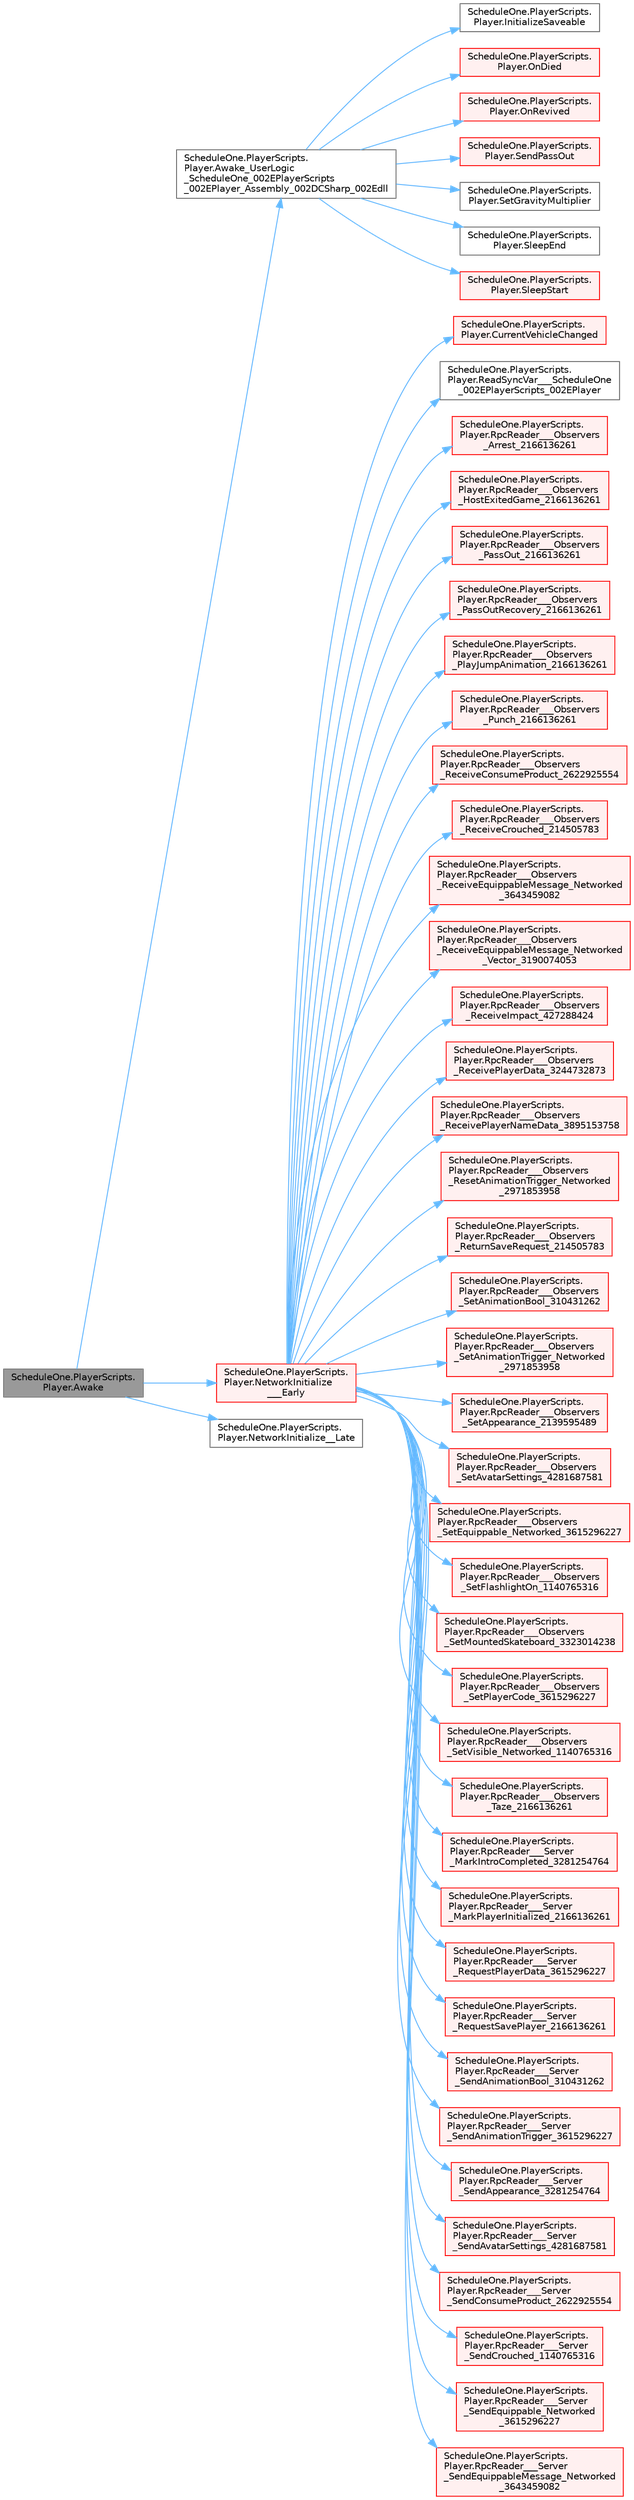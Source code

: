 digraph "ScheduleOne.PlayerScripts.Player.Awake"
{
 // LATEX_PDF_SIZE
  bgcolor="transparent";
  edge [fontname=Helvetica,fontsize=10,labelfontname=Helvetica,labelfontsize=10];
  node [fontname=Helvetica,fontsize=10,shape=box,height=0.2,width=0.4];
  rankdir="LR";
  Node1 [id="Node000001",label="ScheduleOne.PlayerScripts.\lPlayer.Awake",height=0.2,width=0.4,color="gray40", fillcolor="grey60", style="filled", fontcolor="black",tooltip=" "];
  Node1 -> Node2 [id="edge1_Node000001_Node000002",color="steelblue1",style="solid",tooltip=" "];
  Node2 [id="Node000002",label="ScheduleOne.PlayerScripts.\lPlayer.Awake_UserLogic\l_ScheduleOne_002EPlayerScripts\l_002EPlayer_Assembly_002DCSharp_002Edll",height=0.2,width=0.4,color="grey40", fillcolor="white", style="filled",URL="$class_schedule_one_1_1_player_scripts_1_1_player.html#aebba5dfee8387270713116250870e65d",tooltip=" "];
  Node2 -> Node3 [id="edge2_Node000002_Node000003",color="steelblue1",style="solid",tooltip=" "];
  Node3 [id="Node000003",label="ScheduleOne.PlayerScripts.\lPlayer.InitializeSaveable",height=0.2,width=0.4,color="grey40", fillcolor="white", style="filled",URL="$class_schedule_one_1_1_player_scripts_1_1_player.html#ab0ebb1971326fc030800d5137cb2214c",tooltip=" "];
  Node2 -> Node4 [id="edge3_Node000002_Node000004",color="steelblue1",style="solid",tooltip=" "];
  Node4 [id="Node000004",label="ScheduleOne.PlayerScripts.\lPlayer.OnDied",height=0.2,width=0.4,color="red", fillcolor="#FFF0F0", style="filled",URL="$class_schedule_one_1_1_player_scripts_1_1_player.html#a771f0300cfa196ea61732e0f9420fbf5",tooltip=" "];
  Node2 -> Node13 [id="edge4_Node000002_Node000013",color="steelblue1",style="solid",tooltip=" "];
  Node13 [id="Node000013",label="ScheduleOne.PlayerScripts.\lPlayer.OnRevived",height=0.2,width=0.4,color="red", fillcolor="#FFF0F0", style="filled",URL="$class_schedule_one_1_1_player_scripts_1_1_player.html#ab8a11394065b326f080c958879ef76b6",tooltip=" "];
  Node2 -> Node14 [id="edge5_Node000002_Node000014",color="steelblue1",style="solid",tooltip=" "];
  Node14 [id="Node000014",label="ScheduleOne.PlayerScripts.\lPlayer.SendPassOut",height=0.2,width=0.4,color="red", fillcolor="#FFF0F0", style="filled",URL="$class_schedule_one_1_1_player_scripts_1_1_player.html#acc457ecb3568e6a62e30b1d662597176",tooltip=" "];
  Node2 -> Node20 [id="edge6_Node000002_Node000020",color="steelblue1",style="solid",tooltip=" "];
  Node20 [id="Node000020",label="ScheduleOne.PlayerScripts.\lPlayer.SetGravityMultiplier",height=0.2,width=0.4,color="grey40", fillcolor="white", style="filled",URL="$class_schedule_one_1_1_player_scripts_1_1_player.html#af166c98cb135a85c4e9b39a0c1fc8378",tooltip=" "];
  Node2 -> Node21 [id="edge7_Node000002_Node000021",color="steelblue1",style="solid",tooltip=" "];
  Node21 [id="Node000021",label="ScheduleOne.PlayerScripts.\lPlayer.SleepEnd",height=0.2,width=0.4,color="grey40", fillcolor="white", style="filled",URL="$class_schedule_one_1_1_player_scripts_1_1_player.html#a30d84aa459de86327f241817a9d944fd",tooltip=" "];
  Node2 -> Node22 [id="edge8_Node000002_Node000022",color="steelblue1",style="solid",tooltip=" "];
  Node22 [id="Node000022",label="ScheduleOne.PlayerScripts.\lPlayer.SleepStart",height=0.2,width=0.4,color="red", fillcolor="#FFF0F0", style="filled",URL="$class_schedule_one_1_1_player_scripts_1_1_player.html#ab3de5af7df30754f0fc633efc17f641b",tooltip=" "];
  Node1 -> Node23 [id="edge9_Node000001_Node000023",color="steelblue1",style="solid",tooltip=" "];
  Node23 [id="Node000023",label="ScheduleOne.PlayerScripts.\lPlayer.NetworkInitialize\l___Early",height=0.2,width=0.4,color="red", fillcolor="#FFF0F0", style="filled",URL="$class_schedule_one_1_1_player_scripts_1_1_player.html#a14587b703022ea2b06492aa7b52d98e2",tooltip=" "];
  Node23 -> Node24 [id="edge10_Node000023_Node000024",color="steelblue1",style="solid",tooltip=" "];
  Node24 [id="Node000024",label="ScheduleOne.PlayerScripts.\lPlayer.CurrentVehicleChanged",height=0.2,width=0.4,color="red", fillcolor="#FFF0F0", style="filled",URL="$class_schedule_one_1_1_player_scripts_1_1_player.html#ab6371cce956293d0932baed226122ea6",tooltip=" "];
  Node23 -> Node25 [id="edge11_Node000023_Node000025",color="steelblue1",style="solid",tooltip=" "];
  Node25 [id="Node000025",label="ScheduleOne.PlayerScripts.\lPlayer.ReadSyncVar___ScheduleOne\l_002EPlayerScripts_002EPlayer",height=0.2,width=0.4,color="grey40", fillcolor="white", style="filled",URL="$class_schedule_one_1_1_player_scripts_1_1_player.html#a06423cd1b24592c6c397a0ac7d05f177",tooltip=" "];
  Node23 -> Node26 [id="edge12_Node000023_Node000026",color="steelblue1",style="solid",tooltip=" "];
  Node26 [id="Node000026",label="ScheduleOne.PlayerScripts.\lPlayer.RpcReader___Observers\l_Arrest_2166136261",height=0.2,width=0.4,color="red", fillcolor="#FFF0F0", style="filled",URL="$class_schedule_one_1_1_player_scripts_1_1_player.html#a77d3d919d2b75dbbce7e59964a716c23",tooltip=" "];
  Node23 -> Node28 [id="edge13_Node000023_Node000028",color="steelblue1",style="solid",tooltip=" "];
  Node28 [id="Node000028",label="ScheduleOne.PlayerScripts.\lPlayer.RpcReader___Observers\l_HostExitedGame_2166136261",height=0.2,width=0.4,color="red", fillcolor="#FFF0F0", style="filled",URL="$class_schedule_one_1_1_player_scripts_1_1_player.html#a9f0d25cf2c5e389c38937b4221043931",tooltip=" "];
  Node23 -> Node31 [id="edge14_Node000023_Node000031",color="steelblue1",style="solid",tooltip=" "];
  Node31 [id="Node000031",label="ScheduleOne.PlayerScripts.\lPlayer.RpcReader___Observers\l_PassOut_2166136261",height=0.2,width=0.4,color="red", fillcolor="#FFF0F0", style="filled",URL="$class_schedule_one_1_1_player_scripts_1_1_player.html#aa2cf54d9190da08b122fefb88cd6ffdf",tooltip=" "];
  Node23 -> Node32 [id="edge15_Node000023_Node000032",color="steelblue1",style="solid",tooltip=" "];
  Node32 [id="Node000032",label="ScheduleOne.PlayerScripts.\lPlayer.RpcReader___Observers\l_PassOutRecovery_2166136261",height=0.2,width=0.4,color="red", fillcolor="#FFF0F0", style="filled",URL="$class_schedule_one_1_1_player_scripts_1_1_player.html#a967b00212a9bd99fbf147b2609696444",tooltip=" "];
  Node23 -> Node34 [id="edge16_Node000023_Node000034",color="steelblue1",style="solid",tooltip=" "];
  Node34 [id="Node000034",label="ScheduleOne.PlayerScripts.\lPlayer.RpcReader___Observers\l_PlayJumpAnimation_2166136261",height=0.2,width=0.4,color="red", fillcolor="#FFF0F0", style="filled",URL="$class_schedule_one_1_1_player_scripts_1_1_player.html#addd3c48a5543f3b9674b5a439352af28",tooltip=" "];
  Node23 -> Node36 [id="edge17_Node000023_Node000036",color="steelblue1",style="solid",tooltip=" "];
  Node36 [id="Node000036",label="ScheduleOne.PlayerScripts.\lPlayer.RpcReader___Observers\l_Punch_2166136261",height=0.2,width=0.4,color="red", fillcolor="#FFF0F0", style="filled",URL="$class_schedule_one_1_1_player_scripts_1_1_player.html#aba9ce24876c879b6af4ca89fc14ab450",tooltip=" "];
  Node23 -> Node38 [id="edge18_Node000023_Node000038",color="steelblue1",style="solid",tooltip=" "];
  Node38 [id="Node000038",label="ScheduleOne.PlayerScripts.\lPlayer.RpcReader___Observers\l_ReceiveConsumeProduct_2622925554",height=0.2,width=0.4,color="red", fillcolor="#FFF0F0", style="filled",URL="$class_schedule_one_1_1_player_scripts_1_1_player.html#a8335a288f6ad9005fd41533c743ac012",tooltip=" "];
  Node23 -> Node42 [id="edge19_Node000023_Node000042",color="steelblue1",style="solid",tooltip=" "];
  Node42 [id="Node000042",label="ScheduleOne.PlayerScripts.\lPlayer.RpcReader___Observers\l_ReceiveCrouched_214505783",height=0.2,width=0.4,color="red", fillcolor="#FFF0F0", style="filled",URL="$class_schedule_one_1_1_player_scripts_1_1_player.html#adf9076ae5c829c1b126f51215d334afc",tooltip=" "];
  Node23 -> Node44 [id="edge20_Node000023_Node000044",color="steelblue1",style="solid",tooltip=" "];
  Node44 [id="Node000044",label="ScheduleOne.PlayerScripts.\lPlayer.RpcReader___Observers\l_ReceiveEquippableMessage_Networked\l_3643459082",height=0.2,width=0.4,color="red", fillcolor="#FFF0F0", style="filled",URL="$class_schedule_one_1_1_player_scripts_1_1_player.html#a003d83b64f44ea12ab461eb7002f64fd",tooltip=" "];
  Node23 -> Node46 [id="edge21_Node000023_Node000046",color="steelblue1",style="solid",tooltip=" "];
  Node46 [id="Node000046",label="ScheduleOne.PlayerScripts.\lPlayer.RpcReader___Observers\l_ReceiveEquippableMessage_Networked\l_Vector_3190074053",height=0.2,width=0.4,color="red", fillcolor="#FFF0F0", style="filled",URL="$class_schedule_one_1_1_player_scripts_1_1_player.html#a40f20db8837d076a48fb1fb505b8682b",tooltip=" "];
  Node23 -> Node48 [id="edge22_Node000023_Node000048",color="steelblue1",style="solid",tooltip=" "];
  Node48 [id="Node000048",label="ScheduleOne.PlayerScripts.\lPlayer.RpcReader___Observers\l_ReceiveImpact_427288424",height=0.2,width=0.4,color="red", fillcolor="#FFF0F0", style="filled",URL="$class_schedule_one_1_1_player_scripts_1_1_player.html#a47273955ce5b4bdda541316a59a33540",tooltip=" "];
  Node23 -> Node51 [id="edge23_Node000023_Node000051",color="steelblue1",style="solid",tooltip=" "];
  Node51 [id="Node000051",label="ScheduleOne.PlayerScripts.\lPlayer.RpcReader___Observers\l_ReceivePlayerData_3244732873",height=0.2,width=0.4,color="red", fillcolor="#FFF0F0", style="filled",URL="$class_schedule_one_1_1_player_scripts_1_1_player.html#aebb432939a95586d06de9ca5c77d0d89",tooltip=" "];
  Node23 -> Node79 [id="edge24_Node000023_Node000079",color="steelblue1",style="solid",tooltip=" "];
  Node79 [id="Node000079",label="ScheduleOne.PlayerScripts.\lPlayer.RpcReader___Observers\l_ReceivePlayerNameData_3895153758",height=0.2,width=0.4,color="red", fillcolor="#FFF0F0", style="filled",URL="$class_schedule_one_1_1_player_scripts_1_1_player.html#ad0d7a32ad3119ea533f907ac462d10e3",tooltip=" "];
  Node23 -> Node81 [id="edge25_Node000023_Node000081",color="steelblue1",style="solid",tooltip=" "];
  Node81 [id="Node000081",label="ScheduleOne.PlayerScripts.\lPlayer.RpcReader___Observers\l_ResetAnimationTrigger_Networked\l_2971853958",height=0.2,width=0.4,color="red", fillcolor="#FFF0F0", style="filled",URL="$class_schedule_one_1_1_player_scripts_1_1_player.html#ab29db67c3106767129def31efa978ab6",tooltip=" "];
  Node23 -> Node84 [id="edge26_Node000023_Node000084",color="steelblue1",style="solid",tooltip=" "];
  Node84 [id="Node000084",label="ScheduleOne.PlayerScripts.\lPlayer.RpcReader___Observers\l_ReturnSaveRequest_214505783",height=0.2,width=0.4,color="red", fillcolor="#FFF0F0", style="filled",URL="$class_schedule_one_1_1_player_scripts_1_1_player.html#a20a052baae4eb46bf7b748380e3f0cf5",tooltip=" "];
  Node23 -> Node86 [id="edge27_Node000023_Node000086",color="steelblue1",style="solid",tooltip=" "];
  Node86 [id="Node000086",label="ScheduleOne.PlayerScripts.\lPlayer.RpcReader___Observers\l_SetAnimationBool_310431262",height=0.2,width=0.4,color="red", fillcolor="#FFF0F0", style="filled",URL="$class_schedule_one_1_1_player_scripts_1_1_player.html#ab5a5d27e38f82dacde9321f2071da8ad",tooltip=" "];
  Node23 -> Node88 [id="edge28_Node000023_Node000088",color="steelblue1",style="solid",tooltip=" "];
  Node88 [id="Node000088",label="ScheduleOne.PlayerScripts.\lPlayer.RpcReader___Observers\l_SetAnimationTrigger_Networked\l_2971853958",height=0.2,width=0.4,color="red", fillcolor="#FFF0F0", style="filled",URL="$class_schedule_one_1_1_player_scripts_1_1_player.html#adeeb2a01f8da78a11293a8eb5b5f4f84",tooltip=" "];
  Node23 -> Node91 [id="edge29_Node000023_Node000091",color="steelblue1",style="solid",tooltip=" "];
  Node91 [id="Node000091",label="ScheduleOne.PlayerScripts.\lPlayer.RpcReader___Observers\l_SetAppearance_2139595489",height=0.2,width=0.4,color="red", fillcolor="#FFF0F0", style="filled",URL="$class_schedule_one_1_1_player_scripts_1_1_player.html#afef582e9d23bf1d007e82819a858aabb",tooltip=" "];
  Node23 -> Node92 [id="edge30_Node000023_Node000092",color="steelblue1",style="solid",tooltip=" "];
  Node92 [id="Node000092",label="ScheduleOne.PlayerScripts.\lPlayer.RpcReader___Observers\l_SetAvatarSettings_4281687581",height=0.2,width=0.4,color="red", fillcolor="#FFF0F0", style="filled",URL="$class_schedule_one_1_1_player_scripts_1_1_player.html#a18a4a4f40344f32c687a42d7db7b4327",tooltip=" "];
  Node23 -> Node94 [id="edge31_Node000023_Node000094",color="steelblue1",style="solid",tooltip=" "];
  Node94 [id="Node000094",label="ScheduleOne.PlayerScripts.\lPlayer.RpcReader___Observers\l_SetEquippable_Networked_3615296227",height=0.2,width=0.4,color="red", fillcolor="#FFF0F0", style="filled",URL="$class_schedule_one_1_1_player_scripts_1_1_player.html#a5cc2f8ab5679c03dd22de6e283e4eef0",tooltip=" "];
  Node23 -> Node96 [id="edge32_Node000023_Node000096",color="steelblue1",style="solid",tooltip=" "];
  Node96 [id="Node000096",label="ScheduleOne.PlayerScripts.\lPlayer.RpcReader___Observers\l_SetFlashlightOn_1140765316",height=0.2,width=0.4,color="red", fillcolor="#FFF0F0", style="filled",URL="$class_schedule_one_1_1_player_scripts_1_1_player.html#a8351cdda03c95a332e69aee6555671eb",tooltip=" "];
  Node23 -> Node98 [id="edge33_Node000023_Node000098",color="steelblue1",style="solid",tooltip=" "];
  Node98 [id="Node000098",label="ScheduleOne.PlayerScripts.\lPlayer.RpcReader___Observers\l_SetMountedSkateboard_3323014238",height=0.2,width=0.4,color="red", fillcolor="#FFF0F0", style="filled",URL="$class_schedule_one_1_1_player_scripts_1_1_player.html#a9f0ffad1ef46cb3288b420a903ebf21b",tooltip=" "];
  Node23 -> Node101 [id="edge34_Node000023_Node000101",color="steelblue1",style="solid",tooltip=" "];
  Node101 [id="Node000101",label="ScheduleOne.PlayerScripts.\lPlayer.RpcReader___Observers\l_SetPlayerCode_3615296227",height=0.2,width=0.4,color="red", fillcolor="#FFF0F0", style="filled",URL="$class_schedule_one_1_1_player_scripts_1_1_player.html#a22d21e500b273515456b3a67025c2299",tooltip=" "];
  Node23 -> Node103 [id="edge35_Node000023_Node000103",color="steelblue1",style="solid",tooltip=" "];
  Node103 [id="Node000103",label="ScheduleOne.PlayerScripts.\lPlayer.RpcReader___Observers\l_SetVisible_Networked_1140765316",height=0.2,width=0.4,color="red", fillcolor="#FFF0F0", style="filled",URL="$class_schedule_one_1_1_player_scripts_1_1_player.html#a0017a4dbc098ee5f50d0c2c5d71e469b",tooltip=" "];
  Node23 -> Node105 [id="edge36_Node000023_Node000105",color="steelblue1",style="solid",tooltip=" "];
  Node105 [id="Node000105",label="ScheduleOne.PlayerScripts.\lPlayer.RpcReader___Observers\l_Taze_2166136261",height=0.2,width=0.4,color="red", fillcolor="#FFF0F0", style="filled",URL="$class_schedule_one_1_1_player_scripts_1_1_player.html#a20758ad246dea3b414bff27889ec48d9",tooltip=" "];
  Node23 -> Node107 [id="edge37_Node000023_Node000107",color="steelblue1",style="solid",tooltip=" "];
  Node107 [id="Node000107",label="ScheduleOne.PlayerScripts.\lPlayer.RpcReader___Server\l_MarkIntroCompleted_3281254764",height=0.2,width=0.4,color="red", fillcolor="#FFF0F0", style="filled",URL="$class_schedule_one_1_1_player_scripts_1_1_player.html#ac7e40e6bdce90ae3000eef9811a572f6",tooltip=" "];
  Node23 -> Node108 [id="edge38_Node000023_Node000108",color="steelblue1",style="solid",tooltip=" "];
  Node108 [id="Node000108",label="ScheduleOne.PlayerScripts.\lPlayer.RpcReader___Server\l_MarkPlayerInitialized_2166136261",height=0.2,width=0.4,color="red", fillcolor="#FFF0F0", style="filled",URL="$class_schedule_one_1_1_player_scripts_1_1_player.html#a392c5db0ac5f7df1c01f15156f31b69b",tooltip=" "];
  Node23 -> Node109 [id="edge39_Node000023_Node000109",color="steelblue1",style="solid",tooltip=" "];
  Node109 [id="Node000109",label="ScheduleOne.PlayerScripts.\lPlayer.RpcReader___Server\l_RequestPlayerData_3615296227",height=0.2,width=0.4,color="red", fillcolor="#FFF0F0", style="filled",URL="$class_schedule_one_1_1_player_scripts_1_1_player.html#ad059e3e3b3255a81cfe2f375aa3950f3",tooltip=" "];
  Node23 -> Node114 [id="edge40_Node000023_Node000114",color="steelblue1",style="solid",tooltip=" "];
  Node114 [id="Node000114",label="ScheduleOne.PlayerScripts.\lPlayer.RpcReader___Server\l_RequestSavePlayer_2166136261",height=0.2,width=0.4,color="red", fillcolor="#FFF0F0", style="filled",URL="$class_schedule_one_1_1_player_scripts_1_1_player.html#a261f3326b49dea81144af3aae561568b",tooltip=" "];
  Node23 -> Node119 [id="edge41_Node000023_Node000119",color="steelblue1",style="solid",tooltip=" "];
  Node119 [id="Node000119",label="ScheduleOne.PlayerScripts.\lPlayer.RpcReader___Server\l_SendAnimationBool_310431262",height=0.2,width=0.4,color="red", fillcolor="#FFF0F0", style="filled",URL="$class_schedule_one_1_1_player_scripts_1_1_player.html#af87afb540d143cf3318e06e1ea67a924",tooltip=" "];
  Node23 -> Node123 [id="edge42_Node000023_Node000123",color="steelblue1",style="solid",tooltip=" "];
  Node123 [id="Node000123",label="ScheduleOne.PlayerScripts.\lPlayer.RpcReader___Server\l_SendAnimationTrigger_3615296227",height=0.2,width=0.4,color="red", fillcolor="#FFF0F0", style="filled",URL="$class_schedule_one_1_1_player_scripts_1_1_player.html#a5b943a55f6df05eafa5c978319420533",tooltip=" "];
  Node23 -> Node128 [id="edge43_Node000023_Node000128",color="steelblue1",style="solid",tooltip=" "];
  Node128 [id="Node000128",label="ScheduleOne.PlayerScripts.\lPlayer.RpcReader___Server\l_SendAppearance_3281254764",height=0.2,width=0.4,color="red", fillcolor="#FFF0F0", style="filled",URL="$class_schedule_one_1_1_player_scripts_1_1_player.html#a33ed3976070f246857f3156c11cab09a",tooltip=" "];
  Node23 -> Node130 [id="edge44_Node000023_Node000130",color="steelblue1",style="solid",tooltip=" "];
  Node130 [id="Node000130",label="ScheduleOne.PlayerScripts.\lPlayer.RpcReader___Server\l_SendAvatarSettings_4281687581",height=0.2,width=0.4,color="red", fillcolor="#FFF0F0", style="filled",URL="$class_schedule_one_1_1_player_scripts_1_1_player.html#a1b127a5f817f0719aba2b3d4a15ccf45",tooltip=" "];
  Node23 -> Node134 [id="edge45_Node000023_Node000134",color="steelblue1",style="solid",tooltip=" "];
  Node134 [id="Node000134",label="ScheduleOne.PlayerScripts.\lPlayer.RpcReader___Server\l_SendConsumeProduct_2622925554",height=0.2,width=0.4,color="red", fillcolor="#FFF0F0", style="filled",URL="$class_schedule_one_1_1_player_scripts_1_1_player.html#ab311e7a90c5104133b73ca8fe4a83fe7",tooltip=" "];
  Node23 -> Node138 [id="edge46_Node000023_Node000138",color="steelblue1",style="solid",tooltip=" "];
  Node138 [id="Node000138",label="ScheduleOne.PlayerScripts.\lPlayer.RpcReader___Server\l_SendCrouched_1140765316",height=0.2,width=0.4,color="red", fillcolor="#FFF0F0", style="filled",URL="$class_schedule_one_1_1_player_scripts_1_1_player.html#a0780f9bcd173badd3aba001ad0cd0316",tooltip=" "];
  Node23 -> Node143 [id="edge47_Node000023_Node000143",color="steelblue1",style="solid",tooltip=" "];
  Node143 [id="Node000143",label="ScheduleOne.PlayerScripts.\lPlayer.RpcReader___Server\l_SendEquippable_Networked\l_3615296227",height=0.2,width=0.4,color="red", fillcolor="#FFF0F0", style="filled",URL="$class_schedule_one_1_1_player_scripts_1_1_player.html#ad18195e0d405e3286ea2f288194f7171",tooltip=" "];
  Node23 -> Node147 [id="edge48_Node000023_Node000147",color="steelblue1",style="solid",tooltip=" "];
  Node147 [id="Node000147",label="ScheduleOne.PlayerScripts.\lPlayer.RpcReader___Server\l_SendEquippableMessage_Networked\l_3643459082",height=0.2,width=0.4,color="red", fillcolor="#FFF0F0", style="filled",URL="$class_schedule_one_1_1_player_scripts_1_1_player.html#a468aa5f78b5775c49e5e6be890121b14",tooltip=" "];
  Node1 -> Node207 [id="edge49_Node000001_Node000207",color="steelblue1",style="solid",tooltip=" "];
  Node207 [id="Node000207",label="ScheduleOne.PlayerScripts.\lPlayer.NetworkInitialize__Late",height=0.2,width=0.4,color="grey40", fillcolor="white", style="filled",URL="$class_schedule_one_1_1_player_scripts_1_1_player.html#a16b3075684c56e56dc39801d32e3309b",tooltip=" "];
}
